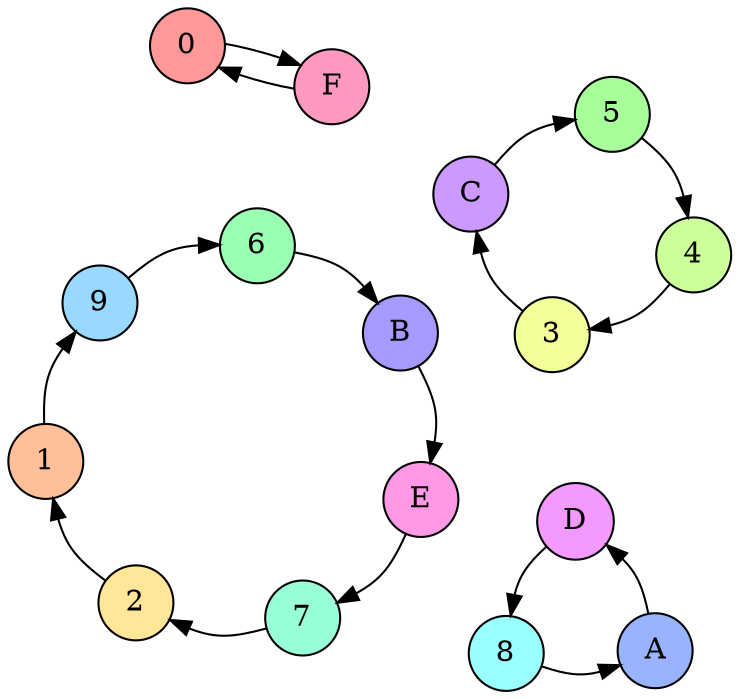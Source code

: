
digraph G {
    graph [splines=curved; layout=neato; start=5; epsilon=0.001];
    node [style=filled, shape=circle];
    edge [];
    0 [fillcolor="0.0 0.4 1"]; 1 [fillcolor="0.0625 0.4 1"]; 2 [fillcolor="0.125 0.4 1"]; 3 [fillcolor="0.1875 0.4 1"]; 4 [fillcolor="0.25 0.4 1"]; 5 [fillcolor="0.3125 0.4 1"]; 6 [fillcolor="0.375 0.4 1"]; 7 [fillcolor="0.4375 0.4 1"]; 8 [fillcolor="0.5 0.4 1"]; 9 [fillcolor="0.5625 0.4 1"]; A [fillcolor="0.625 0.4 1"]; B [fillcolor="0.6875 0.4 1"]; C [fillcolor="0.75 0.4 1"]; D [fillcolor="0.8125 0.4 1"]; E [fillcolor="0.875 0.4 1"]; F [fillcolor="0.9375 0.4 1"];
    0 -> F; 1 -> 9; 2 -> 1; 3 -> C; 4 -> 3; 5 -> 4; 6 -> B; 7 -> 2; 8 -> A; 9 -> 6; A -> D; B -> E; C -> 5; D -> 8; E -> 7; F -> 0;
}
